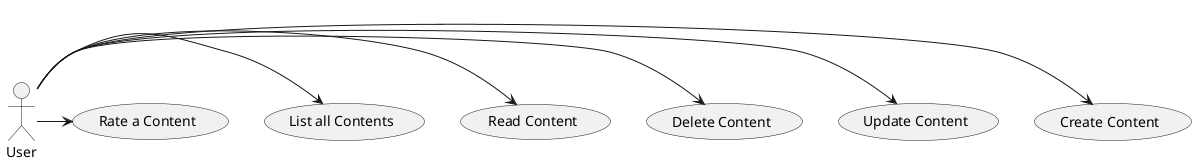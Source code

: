 @startuml

:User: -> (Create Content)
:User: -> (Update Content)
:User: -> (Delete Content)
:User: -> (Read Content)
:User: -> (List all Contents)
:User: -> (Rate a Content)

@enduml